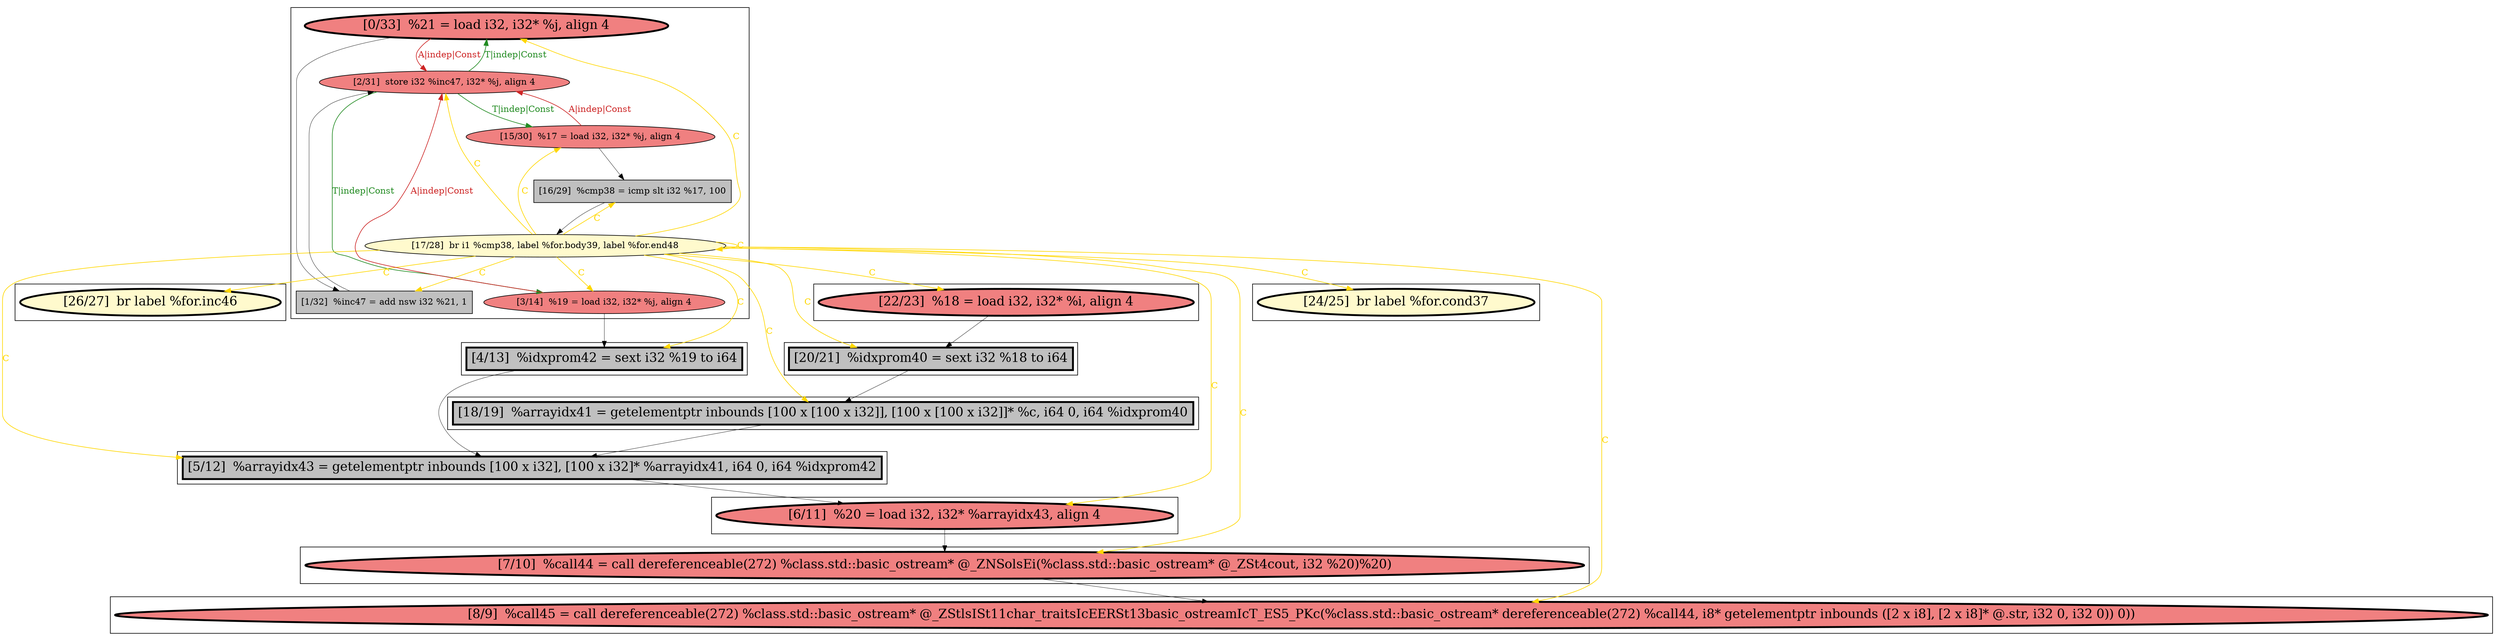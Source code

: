 
digraph G {



node2060->node2062 [style=solid,color=firebrick3,label="A|indep|Const",penwidth=1.0,fontcolor=firebrick3 ]
node2061->node2055 [style=solid,color=gold,label="C",penwidth=1.0,fontcolor=gold ]
node2062->node2058 [style=solid,color=forestgreen,label="T|indep|Const",penwidth=1.0,fontcolor=forestgreen ]
node2061->node2053 [style=solid,color=gold,label="C",penwidth=1.0,fontcolor=gold ]
node2062->node2060 [style=solid,color=forestgreen,label="T|indep|Const",penwidth=1.0,fontcolor=forestgreen ]
node2057->node2053 [style=solid,color=black,label="",penwidth=0.5,fontcolor=black ]
node2061->node2051 [style=solid,color=gold,label="C",penwidth=1.0,fontcolor=gold ]
node2061->node2064 [style=solid,color=gold,label="C",penwidth=1.0,fontcolor=gold ]
node2058->node2062 [style=solid,color=firebrick3,label="A|indep|Const",penwidth=1.0,fontcolor=firebrick3 ]
node2064->node2063 [style=solid,color=black,label="",penwidth=0.5,fontcolor=black ]
node2060->node2059 [style=solid,color=black,label="",penwidth=0.5,fontcolor=black ]
node2061->node2065 [style=solid,color=gold,label="C",penwidth=1.0,fontcolor=gold ]
node2063->node2061 [style=solid,color=black,label="",penwidth=0.5,fontcolor=black ]
node2054->node2053 [style=solid,color=black,label="",penwidth=0.5,fontcolor=black ]
node2051->node2050 [style=solid,color=black,label="",penwidth=0.5,fontcolor=black ]
node2061->node2062 [style=solid,color=gold,label="C",penwidth=1.0,fontcolor=gold ]
node2065->node2066 [style=solid,color=black,label="",penwidth=0.5,fontcolor=black ]
node2061->node2056 [style=solid,color=gold,label="C",penwidth=1.0,fontcolor=gold ]
node2061->node2050 [style=solid,color=gold,label="C",penwidth=1.0,fontcolor=gold ]
node2061->node2052 [style=solid,color=gold,label="C",penwidth=1.0,fontcolor=gold ]
node2059->node2062 [style=solid,color=black,label="",penwidth=0.5,fontcolor=black ]
node2066->node2057 [style=solid,color=black,label="",penwidth=0.5,fontcolor=black ]
node2061->node2061 [style=solid,color=gold,label="C",penwidth=1.0,fontcolor=gold ]
node2061->node2059 [style=solid,color=gold,label="C",penwidth=1.0,fontcolor=gold ]
node2062->node2064 [style=solid,color=forestgreen,label="T|indep|Const",penwidth=1.0,fontcolor=forestgreen ]
node2061->node2066 [style=solid,color=gold,label="C",penwidth=1.0,fontcolor=gold ]
node2064->node2062 [style=solid,color=firebrick3,label="A|indep|Const",penwidth=1.0,fontcolor=firebrick3 ]
node2061->node2057 [style=solid,color=gold,label="C",penwidth=1.0,fontcolor=gold ]
node2061->node2058 [style=solid,color=gold,label="C",penwidth=1.0,fontcolor=gold ]
node2061->node2063 [style=solid,color=gold,label="C",penwidth=1.0,fontcolor=gold ]
node2058->node2054 [style=solid,color=black,label="",penwidth=0.5,fontcolor=black ]
node2061->node2054 [style=solid,color=gold,label="C",penwidth=1.0,fontcolor=gold ]
node2053->node2052 [style=solid,color=black,label="",penwidth=0.5,fontcolor=black ]
node2052->node2051 [style=solid,color=black,label="",penwidth=0.5,fontcolor=black ]
node2061->node2060 [style=solid,color=gold,label="C",penwidth=1.0,fontcolor=gold ]


subgraph cluster10 {


node2066 [penwidth=3.0,fontsize=20,fillcolor=grey,label="[20/21]  %idxprom40 = sext i32 %18 to i64",shape=rectangle,style=filled ]



}

subgraph cluster9 {


node2065 [penwidth=3.0,fontsize=20,fillcolor=lightcoral,label="[22/23]  %18 = load i32, i32* %i, align 4",shape=ellipse,style=filled ]



}

subgraph cluster8 {


node2064 [fillcolor=lightcoral,label="[15/30]  %17 = load i32, i32* %j, align 4",shape=ellipse,style=filled ]
node2059 [fillcolor=grey,label="[1/32]  %inc47 = add nsw i32 %21, 1",shape=rectangle,style=filled ]
node2058 [fillcolor=lightcoral,label="[3/14]  %19 = load i32, i32* %j, align 4",shape=ellipse,style=filled ]
node2060 [penwidth=3.0,fontsize=20,fillcolor=lightcoral,label="[0/33]  %21 = load i32, i32* %j, align 4",shape=ellipse,style=filled ]
node2061 [fillcolor=lemonchiffon,label="[17/28]  br i1 %cmp38, label %for.body39, label %for.end48",shape=ellipse,style=filled ]
node2062 [fillcolor=lightcoral,label="[2/31]  store i32 %inc47, i32* %j, align 4",shape=ellipse,style=filled ]
node2063 [fillcolor=grey,label="[16/29]  %cmp38 = icmp slt i32 %17, 100",shape=rectangle,style=filled ]



}

subgraph cluster7 {


node2057 [penwidth=3.0,fontsize=20,fillcolor=grey,label="[18/19]  %arrayidx41 = getelementptr inbounds [100 x [100 x i32]], [100 x [100 x i32]]* %c, i64 0, i64 %idxprom40",shape=rectangle,style=filled ]



}

subgraph cluster6 {


node2056 [penwidth=3.0,fontsize=20,fillcolor=lemonchiffon,label="[24/25]  br label %for.cond37",shape=ellipse,style=filled ]



}

subgraph cluster0 {


node2050 [penwidth=3.0,fontsize=20,fillcolor=lightcoral,label="[8/9]  %call45 = call dereferenceable(272) %class.std::basic_ostream* @_ZStlsISt11char_traitsIcEERSt13basic_ostreamIcT_ES5_PKc(%class.std::basic_ostream* dereferenceable(272) %call44, i8* getelementptr inbounds ([2 x i8], [2 x i8]* @.str, i32 0, i32 0)) 0))",shape=ellipse,style=filled ]



}

subgraph cluster5 {


node2055 [penwidth=3.0,fontsize=20,fillcolor=lemonchiffon,label="[26/27]  br label %for.inc46",shape=ellipse,style=filled ]



}

subgraph cluster1 {


node2051 [penwidth=3.0,fontsize=20,fillcolor=lightcoral,label="[7/10]  %call44 = call dereferenceable(272) %class.std::basic_ostream* @_ZNSolsEi(%class.std::basic_ostream* @_ZSt4cout, i32 %20)%20)",shape=ellipse,style=filled ]



}

subgraph cluster2 {


node2052 [penwidth=3.0,fontsize=20,fillcolor=lightcoral,label="[6/11]  %20 = load i32, i32* %arrayidx43, align 4",shape=ellipse,style=filled ]



}

subgraph cluster3 {


node2053 [penwidth=3.0,fontsize=20,fillcolor=grey,label="[5/12]  %arrayidx43 = getelementptr inbounds [100 x i32], [100 x i32]* %arrayidx41, i64 0, i64 %idxprom42",shape=rectangle,style=filled ]



}

subgraph cluster4 {


node2054 [penwidth=3.0,fontsize=20,fillcolor=grey,label="[4/13]  %idxprom42 = sext i32 %19 to i64",shape=rectangle,style=filled ]



}

}

